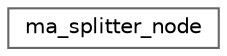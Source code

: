 digraph "Graphical Class Hierarchy"
{
 // LATEX_PDF_SIZE
  bgcolor="transparent";
  edge [fontname=Helvetica,fontsize=10,labelfontname=Helvetica,labelfontsize=10];
  node [fontname=Helvetica,fontsize=10,shape=box,height=0.2,width=0.4];
  rankdir="LR";
  Node0 [id="Node000000",label="ma_splitter_node",height=0.2,width=0.4,color="grey40", fillcolor="white", style="filled",URL="$structma__splitter__node.html",tooltip=" "];
}
